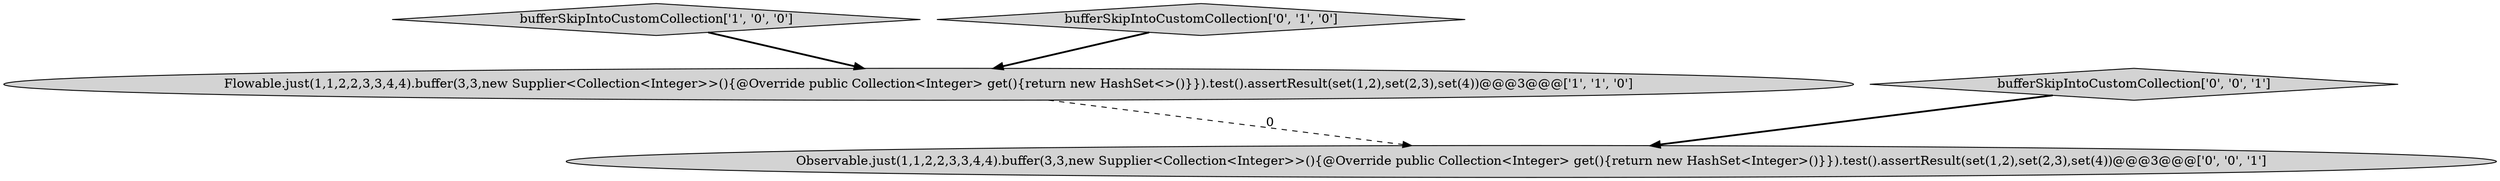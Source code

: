digraph {
1 [style = filled, label = "bufferSkipIntoCustomCollection['1', '0', '0']", fillcolor = lightgray, shape = diamond image = "AAA0AAABBB1BBB"];
4 [style = filled, label = "bufferSkipIntoCustomCollection['0', '0', '1']", fillcolor = lightgray, shape = diamond image = "AAA0AAABBB3BBB"];
3 [style = filled, label = "Observable.just(1,1,2,2,3,3,4,4).buffer(3,3,new Supplier<Collection<Integer>>(){@Override public Collection<Integer> get(){return new HashSet<Integer>()}}).test().assertResult(set(1,2),set(2,3),set(4))@@@3@@@['0', '0', '1']", fillcolor = lightgray, shape = ellipse image = "AAA0AAABBB3BBB"];
2 [style = filled, label = "bufferSkipIntoCustomCollection['0', '1', '0']", fillcolor = lightgray, shape = diamond image = "AAA0AAABBB2BBB"];
0 [style = filled, label = "Flowable.just(1,1,2,2,3,3,4,4).buffer(3,3,new Supplier<Collection<Integer>>(){@Override public Collection<Integer> get(){return new HashSet<>()}}).test().assertResult(set(1,2),set(2,3),set(4))@@@3@@@['1', '1', '0']", fillcolor = lightgray, shape = ellipse image = "AAA0AAABBB1BBB"];
2->0 [style = bold, label=""];
0->3 [style = dashed, label="0"];
1->0 [style = bold, label=""];
4->3 [style = bold, label=""];
}
